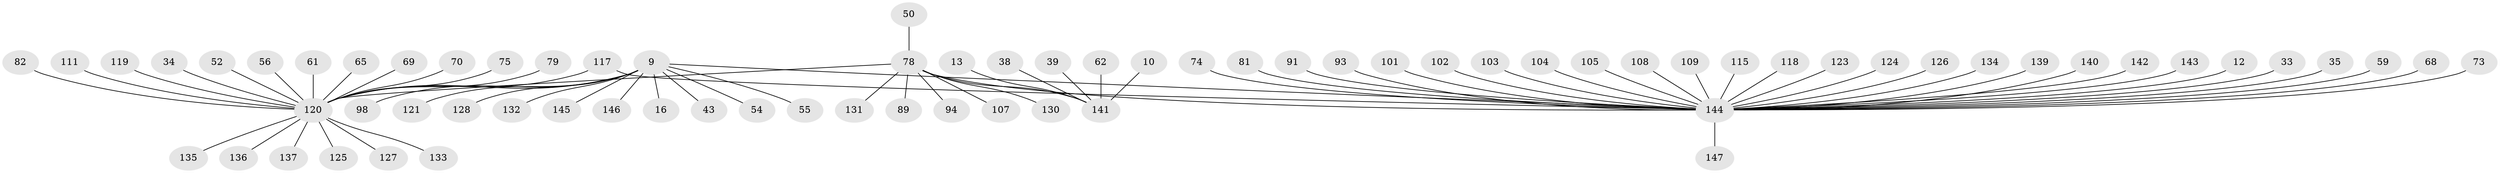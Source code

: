 // original degree distribution, {12: 0.006802721088435374, 18: 0.006802721088435374, 8: 0.02040816326530612, 3: 0.05442176870748299, 4: 0.013605442176870748, 7: 0.02040816326530612, 9: 0.006802721088435374, 1: 0.6122448979591837, 2: 0.22448979591836735, 5: 0.02040816326530612, 6: 0.006802721088435374, 11: 0.006802721088435374}
// Generated by graph-tools (version 1.1) at 2025/50/03/04/25 21:50:53]
// undirected, 73 vertices, 74 edges
graph export_dot {
graph [start="1"]
  node [color=gray90,style=filled];
  9 [super="+3"];
  10;
  12;
  13;
  16;
  33;
  34;
  35;
  38 [super="+29"];
  39;
  43;
  50;
  52;
  54 [super="+15"];
  55;
  56;
  59;
  61;
  62 [super="+48"];
  65;
  68;
  69;
  70;
  73;
  74;
  75;
  78 [super="+1"];
  79;
  81 [super="+58"];
  82;
  89;
  91;
  93;
  94 [super="+67"];
  98;
  101;
  102;
  103 [super="+86"];
  104;
  105;
  107;
  108;
  109;
  111;
  115;
  117 [super="+85"];
  118 [super="+83"];
  119;
  120 [super="+114+21"];
  121 [super="+23+87"];
  123;
  124;
  125;
  126;
  127;
  128 [super="+90"];
  130;
  131 [super="+72+100"];
  132 [super="+88"];
  133;
  134;
  135;
  136 [super="+116"];
  137;
  139;
  140;
  141 [super="+7"];
  142;
  143;
  144 [super="+97+84+66+30+42+122+2"];
  145 [super="+129+138"];
  146;
  147;
  9 -- 16;
  9 -- 43;
  9 -- 55;
  9 -- 146;
  9 -- 98;
  9 -- 121;
  9 -- 54;
  9 -- 120;
  9 -- 144 [weight=2];
  9 -- 132;
  9 -- 128;
  9 -- 145;
  10 -- 141;
  12 -- 144;
  13 -- 141;
  33 -- 144;
  34 -- 120;
  35 -- 144;
  38 -- 141;
  39 -- 141;
  50 -- 78;
  52 -- 120;
  56 -- 120;
  59 -- 144;
  61 -- 120;
  62 -- 141;
  65 -- 120;
  68 -- 144;
  69 -- 120;
  70 -- 120;
  73 -- 144;
  74 -- 144;
  75 -- 120;
  78 -- 120 [weight=2];
  78 -- 130;
  78 -- 107;
  78 -- 141 [weight=2];
  78 -- 89;
  78 -- 131;
  78 -- 144 [weight=2];
  78 -- 94;
  79 -- 120;
  81 -- 144;
  82 -- 120;
  91 -- 144;
  93 -- 144;
  101 -- 144;
  102 -- 144;
  103 -- 144;
  104 -- 144;
  105 -- 144;
  108 -- 144;
  109 -- 144;
  111 -- 120;
  115 -- 144;
  117 -- 120;
  117 -- 144;
  118 -- 144;
  119 -- 120;
  120 -- 133;
  120 -- 135;
  120 -- 137;
  120 -- 125;
  120 -- 127;
  120 -- 136;
  123 -- 144;
  124 -- 144;
  126 -- 144;
  134 -- 144;
  139 -- 144;
  140 -- 144;
  142 -- 144;
  143 -- 144;
  144 -- 147;
}
